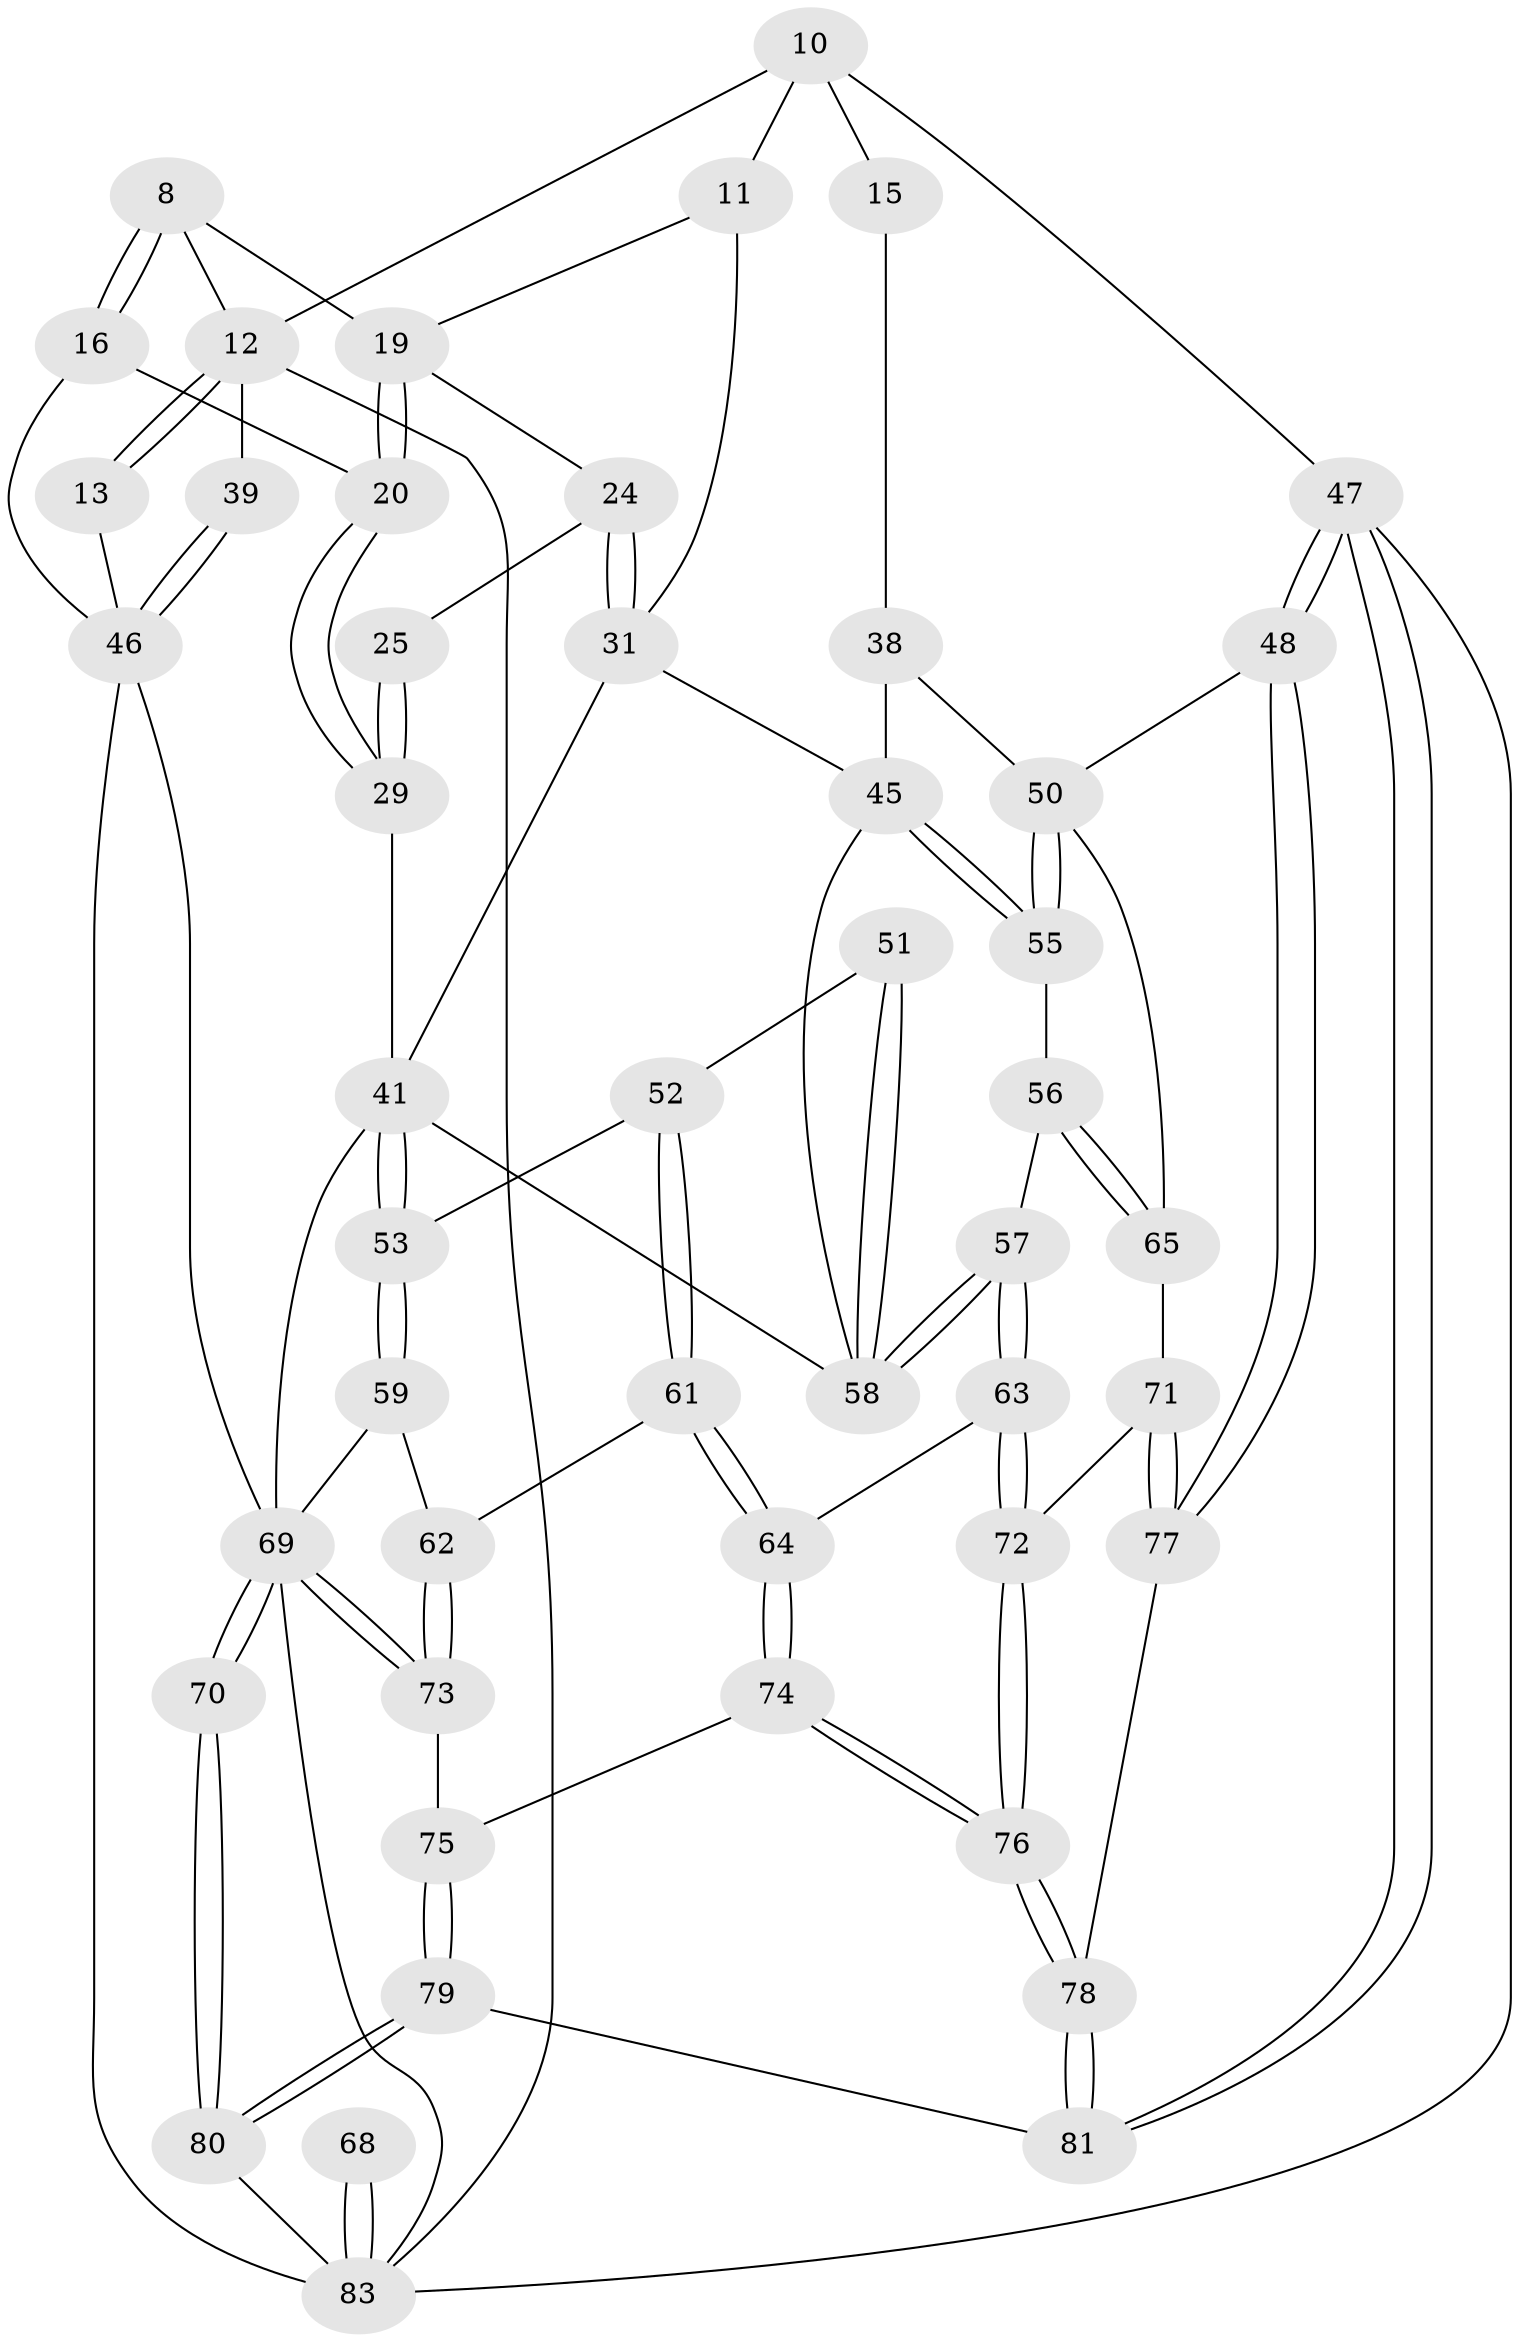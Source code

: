 // original degree distribution, {3: 0.024096385542168676, 4: 0.25301204819277107, 5: 0.5060240963855421, 6: 0.21686746987951808}
// Generated by graph-tools (version 1.1) at 2025/06/03/04/25 22:06:27]
// undirected, 49 vertices, 113 edges
graph export_dot {
graph [start="1"]
  node [color=gray90,style=filled];
  8 [pos="+0.36411824286621414+0.12798872029125252"];
  10 [pos="+0.7708209369736433+0.1102731759472204",super="+2+3"];
  11 [pos="+0.6313299222113593+0.16072814391001716",super="+6"];
  12 [pos="+0+0",super="+9"];
  13 [pos="+0.17188630349787795+0.13879221898051974"];
  15 [pos="+1+0",super="+14"];
  16 [pos="+0.2932396843028039+0.2870573255573702"];
  19 [pos="+0.4643797598744911+0.193032855636957",super="+7"];
  20 [pos="+0.4340010061592844+0.26756686403897895"];
  24 [pos="+0.5578331753246312+0.2815409609767709",super="+22+23"];
  25 [pos="+0.529838578557423+0.2802162303781795"];
  29 [pos="+0.4773386993056633+0.35118460731499473"];
  31 [pos="+0.6353157512900517+0.36489811614736145",super="+30+28+21"];
  38 [pos="+0.8974916136578175+0.3940966679546785",super="+37+26"];
  39 [pos="+0+0.29124299952221167"];
  41 [pos="+0.504022754054687+0.5407042591951813",super="+40+33"];
  45 [pos="+0.8130386504660431+0.5104481907505639",super="+42"];
  46 [pos="+0+0.5393526283123913",super="+36+17+18"];
  47 [pos="+1+1"];
  48 [pos="+1+1"];
  50 [pos="+1+0.3942036359798316",super="+49"];
  51 [pos="+0.6050825733023177+0.6132649471994533"];
  52 [pos="+0.5738237361733468+0.618916148079781"];
  53 [pos="+0.5105009999420298+0.5518710056460651"];
  55 [pos="+0.9257789175779944+0.5610144024461544"];
  56 [pos="+0.9073823168523225+0.6323292659913006"];
  57 [pos="+0.746007691485879+0.6449382677465194"];
  58 [pos="+0.7411033577337087+0.6320532150274586",super="+44"];
  59 [pos="+0.46717030507980406+0.6873505516024433"];
  61 [pos="+0.5684441557533623+0.6735771778212065"];
  62 [pos="+0.531203486044116+0.7067131558890738"];
  63 [pos="+0.7404400294287724+0.7293616044356113"];
  64 [pos="+0.6617722822990718+0.7496535920394602"];
  65 [pos="+0.932198329166763+0.6897464791588216"];
  68 [pos="+0.009023567858460636+0.7814236710498722"];
  69 [pos="+0.3980514350926794+0.819156147671494",super="+60+34+66"];
  70 [pos="+0.33199151396625026+0.8944895352047303"];
  71 [pos="+0.8236115012832684+0.784659351876035"];
  72 [pos="+0.7564470939932268+0.7479482061979497"];
  73 [pos="+0.5229634638571182+0.8028311648165599"];
  74 [pos="+0.5984441363519671+0.8198430520050576"];
  75 [pos="+0.5700389435383229+0.8294657874580498"];
  76 [pos="+0.6962017309709341+0.8958853372072253"];
  77 [pos="+0.8517931366044754+0.8382772862859013"];
  78 [pos="+0.7208718578655924+0.9905365001525013"];
  79 [pos="+0.537362925451632+1"];
  80 [pos="+0.3659030218955478+1"];
  81 [pos="+0.6795461128808893+1"];
  83 [pos="+0.16129244301919654+1",super="+54+82"];
  8 -- 16;
  8 -- 16;
  8 -- 12;
  8 -- 19;
  10 -- 11 [weight=2];
  10 -- 15 [weight=2];
  10 -- 47;
  10 -- 12;
  11 -- 31;
  11 -- 19;
  12 -- 13 [weight=2];
  12 -- 13;
  12 -- 39;
  12 -- 83;
  13 -- 46;
  15 -- 38 [weight=2];
  16 -- 20;
  16 -- 46;
  19 -- 20;
  19 -- 20;
  19 -- 24;
  20 -- 29;
  20 -- 29;
  24 -- 25 [weight=2];
  24 -- 31 [weight=2];
  24 -- 31;
  25 -- 29;
  25 -- 29;
  29 -- 41;
  31 -- 45;
  31 -- 41 [weight=2];
  38 -- 45 [weight=2];
  38 -- 50;
  39 -- 46 [weight=2];
  39 -- 46;
  41 -- 53;
  41 -- 53;
  41 -- 58;
  41 -- 69;
  45 -- 55;
  45 -- 55;
  45 -- 58;
  46 -- 83;
  46 -- 69;
  47 -- 48;
  47 -- 48;
  47 -- 81;
  47 -- 81;
  47 -- 83;
  48 -- 77;
  48 -- 77;
  48 -- 50;
  50 -- 55;
  50 -- 55;
  50 -- 65;
  51 -- 52;
  51 -- 58 [weight=2];
  51 -- 58;
  52 -- 53;
  52 -- 61;
  52 -- 61;
  53 -- 59;
  53 -- 59;
  55 -- 56;
  56 -- 57;
  56 -- 65;
  56 -- 65;
  57 -- 58;
  57 -- 58;
  57 -- 63;
  57 -- 63;
  59 -- 62;
  59 -- 69;
  61 -- 62;
  61 -- 64;
  61 -- 64;
  62 -- 73;
  62 -- 73;
  63 -- 64;
  63 -- 72;
  63 -- 72;
  64 -- 74;
  64 -- 74;
  65 -- 71;
  68 -- 83 [weight=3];
  68 -- 83;
  69 -- 70 [weight=2];
  69 -- 70;
  69 -- 73;
  69 -- 73;
  69 -- 83;
  70 -- 80;
  70 -- 80;
  71 -- 72;
  71 -- 77;
  71 -- 77;
  72 -- 76;
  72 -- 76;
  73 -- 75;
  74 -- 75;
  74 -- 76;
  74 -- 76;
  75 -- 79;
  75 -- 79;
  76 -- 78;
  76 -- 78;
  77 -- 78;
  78 -- 81;
  78 -- 81;
  79 -- 80;
  79 -- 80;
  79 -- 81;
  80 -- 83;
}
